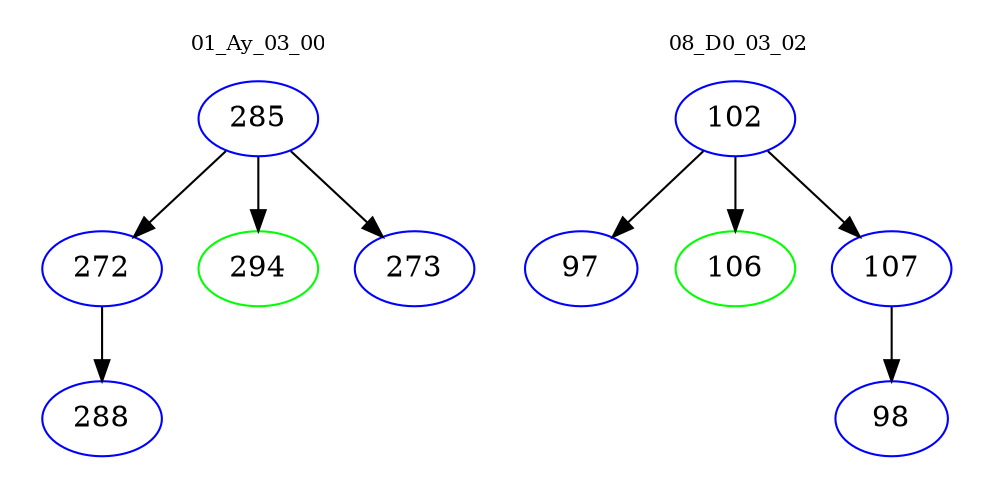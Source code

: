 digraph{
subgraph cluster_0 {
color = white
label = "01_Ay_03_00";
fontsize=10;
T0_285 [label="285", color="blue"]
T0_285 -> T0_272 [color="black"]
T0_272 [label="272", color="blue"]
T0_272 -> T0_288 [color="black"]
T0_288 [label="288", color="blue"]
T0_285 -> T0_294 [color="black"]
T0_294 [label="294", color="green"]
T0_285 -> T0_273 [color="black"]
T0_273 [label="273", color="blue"]
}
subgraph cluster_1 {
color = white
label = "08_D0_03_02";
fontsize=10;
T1_102 [label="102", color="blue"]
T1_102 -> T1_97 [color="black"]
T1_97 [label="97", color="blue"]
T1_102 -> T1_106 [color="black"]
T1_106 [label="106", color="green"]
T1_102 -> T1_107 [color="black"]
T1_107 [label="107", color="blue"]
T1_107 -> T1_98 [color="black"]
T1_98 [label="98", color="blue"]
}
}
